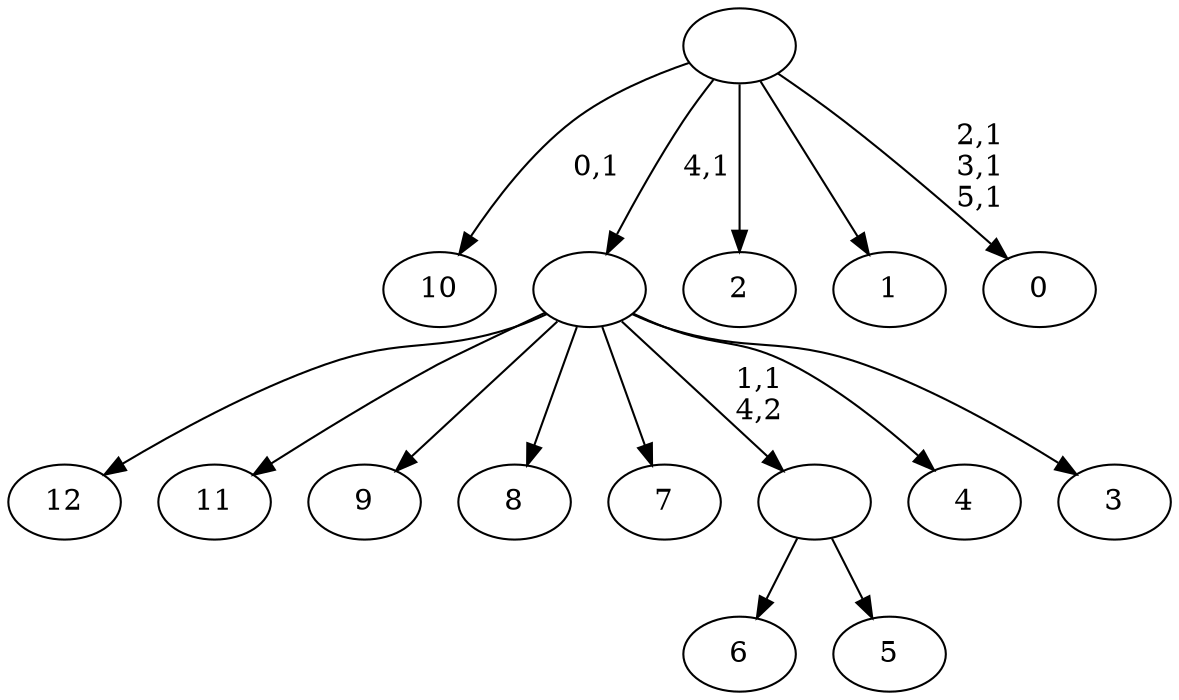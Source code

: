 digraph T {
	19 [label="12"]
	18 [label="11"]
	17 [label="10"]
	15 [label="9"]
	14 [label="8"]
	13 [label="7"]
	12 [label="6"]
	11 [label="5"]
	10 [label=""]
	9 [label="4"]
	8 [label="3"]
	7 [label=""]
	6 [label="2"]
	5 [label="1"]
	4 [label="0"]
	0 [label=""]
	10 -> 12 [label=""]
	10 -> 11 [label=""]
	7 -> 19 [label=""]
	7 -> 18 [label=""]
	7 -> 15 [label=""]
	7 -> 14 [label=""]
	7 -> 13 [label=""]
	7 -> 10 [label="1,1\n4,2"]
	7 -> 9 [label=""]
	7 -> 8 [label=""]
	0 -> 4 [label="2,1\n3,1\n5,1"]
	0 -> 17 [label="0,1"]
	0 -> 7 [label="4,1"]
	0 -> 6 [label=""]
	0 -> 5 [label=""]
}
